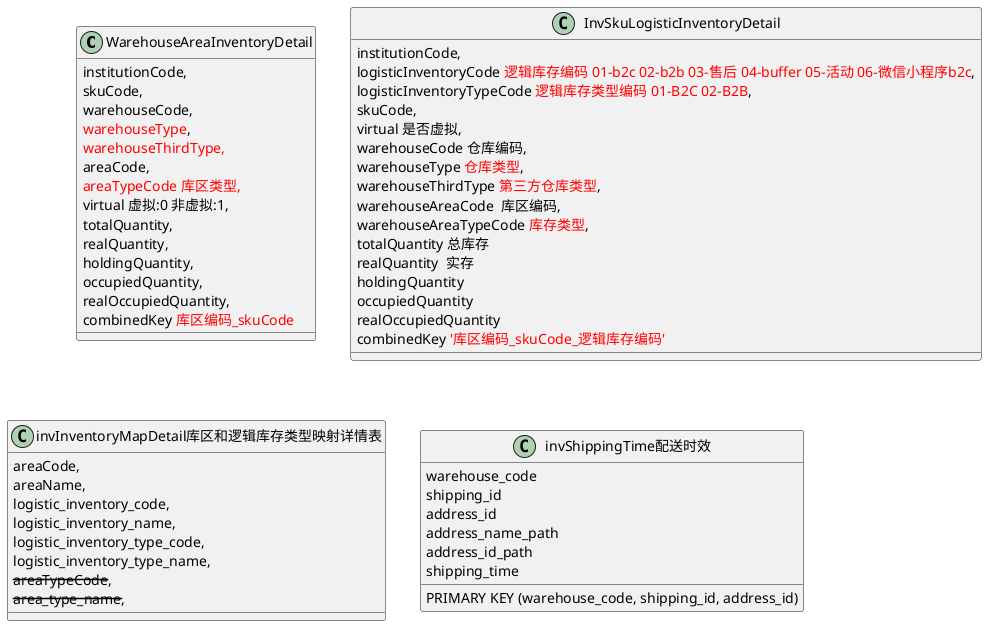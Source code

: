 @startuml
class WarehouseAreaInventoryDetail {
    institutionCode,
    skuCode,
    warehouseCode,
    <font color=red>warehouseType</font>,
    <font color=red>warehouseThirdType<font color=red>,
    areaCode,
    <font color=red>areaTypeCode 库区类型,
    virtual 虚拟:0 非虚拟:1,
    totalQuantity,
    realQuantity,
    holdingQuantity,
    occupiedQuantity,
    realOccupiedQuantity,
    combinedKey <font color=red>库区编码_skuCode<font color=red>
}

class InvSkuLogisticInventoryDetail {
    institutionCode,
    logisticInventoryCode <font color=red>逻辑库存编码 01-b2c 02-b2b 03-售后 04-buffer 05-活动 06-微信小程序b2c</font>,
    logisticInventoryTypeCode <font color=red>逻辑库存类型编码 01-B2C 02-B2B</font>,
    skuCode,
    virtual 是否虚拟,
    warehouseCode 仓库编码,
    warehouseType <font color=red>仓库类型</font>,
    warehouseThirdType <font color=red>第三方仓库类型</font>,
    warehouseAreaCode  库区编码,
    warehouseAreaTypeCode <font color=red>库存类型</font>,
    totalQuantity 总库存
    realQuantity  实存
    holdingQuantity
    occupiedQuantity
    realOccupiedQuantity
    combinedKey <font color=red>'库区编码_skuCode_逻辑库存编码'</font>
}

class invInventoryMapDetail库区和逻辑库存类型映射详情表{
    areaCode,
    areaName,
    logistic_inventory_code,
    logistic_inventory_name,
    logistic_inventory_type_code,
    logistic_inventory_type_name,
    --areaTypeCode--,
    --area_type_name--,
}

class invShippingTime配送时效{
    warehouse_code
    shipping_id
    address_id
    address_name_path
    address_id_path
    shipping_time
    PRIMARY KEY (warehouse_code, shipping_id, address_id)
}


@enduml